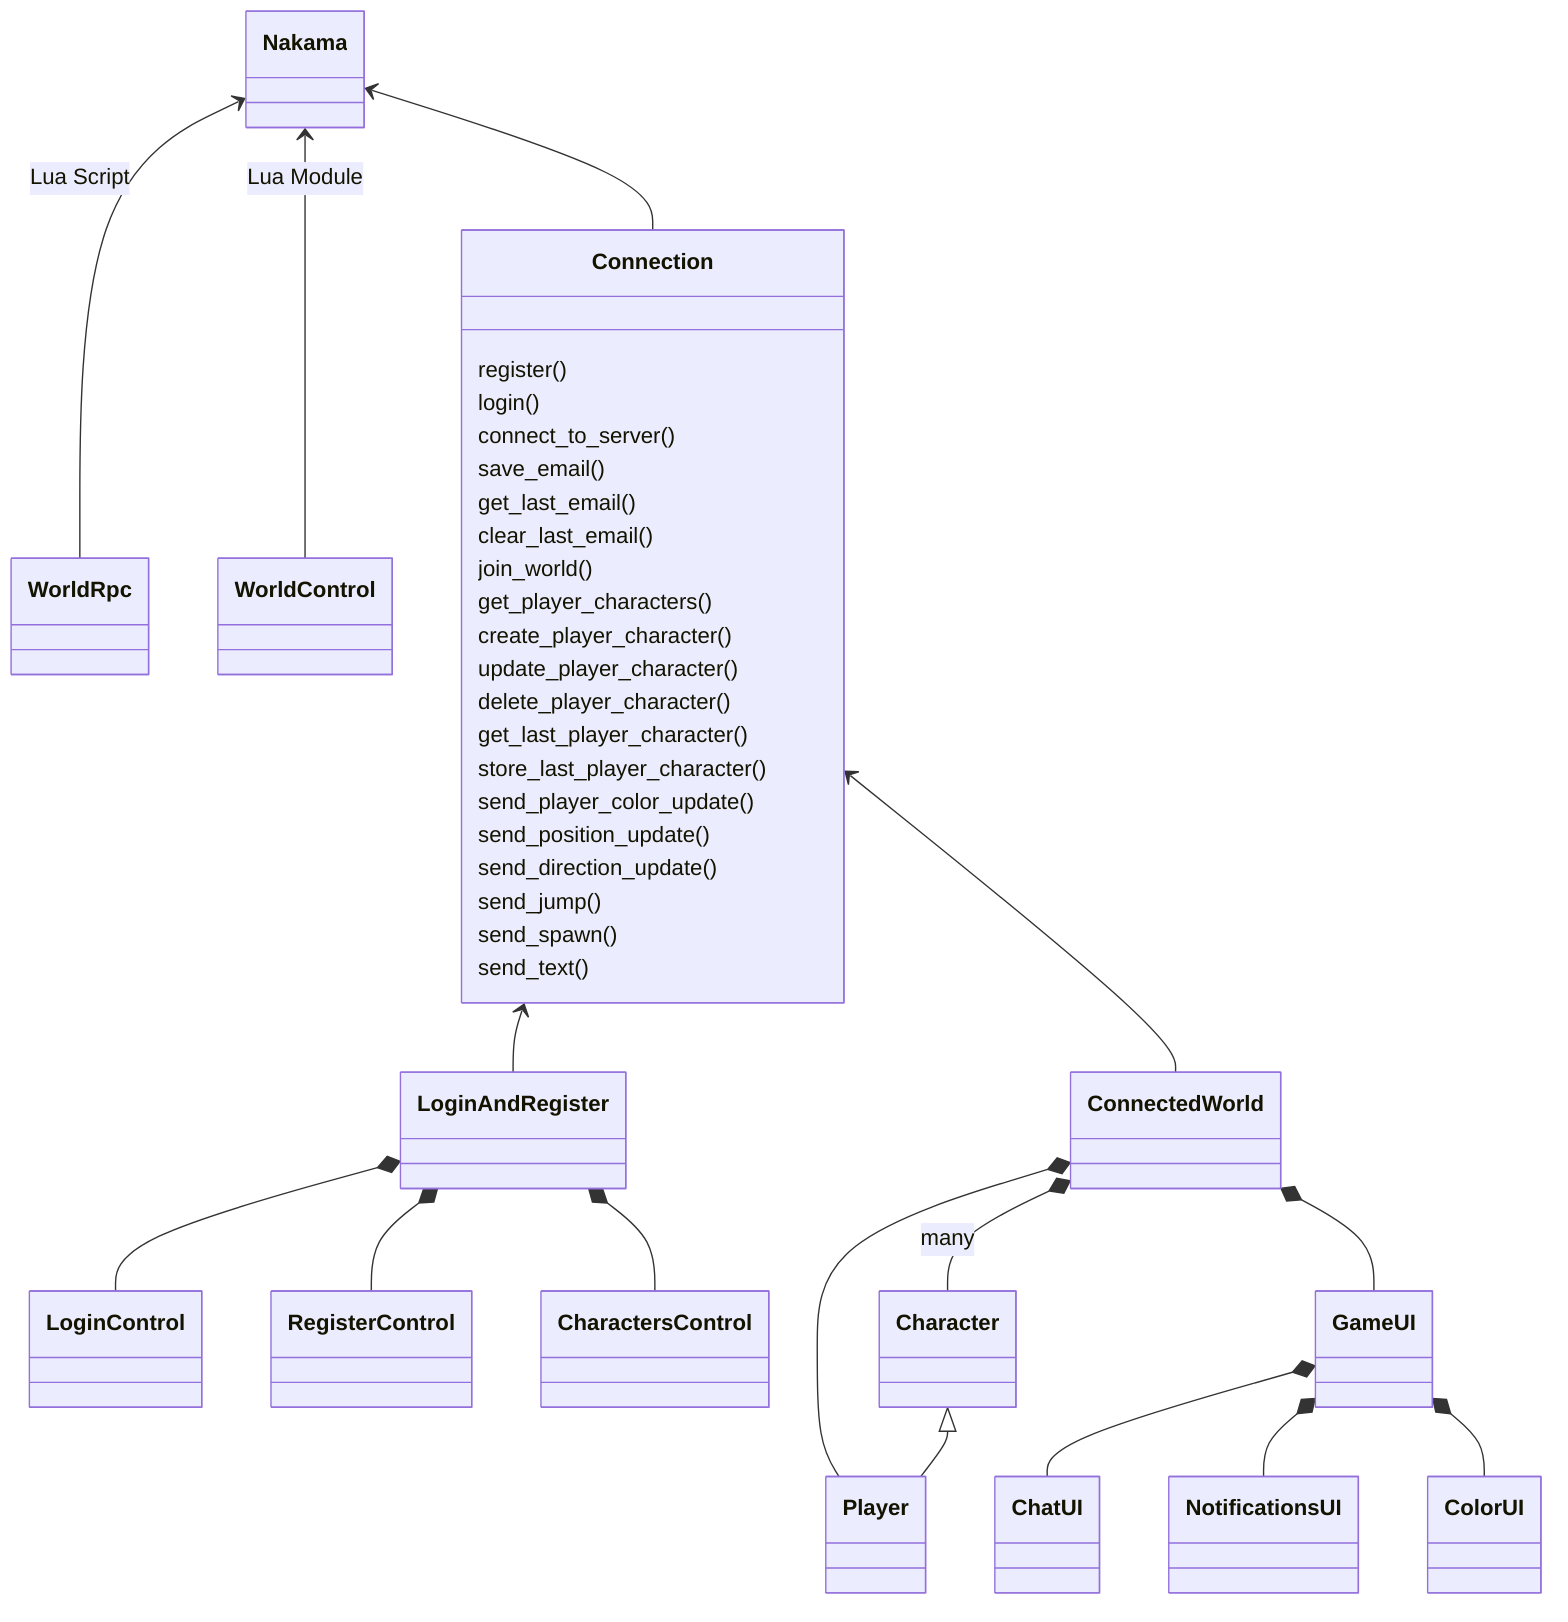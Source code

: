 classDiagram
	Nakama <-- WorldRpc : Lua Script
	
	Nakama <-- WorldControl : Lua Module
	
	Nakama <-- Connection
	
	Connection : register()
	Connection : login()
	Connection : connect_to_server()
	Connection : save_email()
	Connection : get_last_email()
	Connection : clear_last_email()
	Connection : join_world()
	Connection : get_player_characters()
	Connection : create_player_character()
	Connection : update_player_character()
	Connection : delete_player_character()
	Connection : get_last_player_character()
	Connection : store_last_player_character()
	Connection : send_player_color_update()
	Connection : send_position_update()
	Connection : send_direction_update()
	Connection : send_jump()
	Connection : send_spawn()
	Connection : send_text()
	
	Connection <-- LoginAndRegister
	
	LoginAndRegister *-- LoginControl
	LoginAndRegister *-- RegisterControl
	LoginAndRegister *-- CharactersControl
	
	Connection <-- ConnectedWorld
	ConnectedWorld *-- Character : many
	ConnectedWorld *-- Player
	
	Character <|-- Player
	
	ConnectedWorld *-- GameUI
	
	GameUI *-- ChatUI
	GameUI *-- NotificationsUI
	GameUI *-- ColorUI